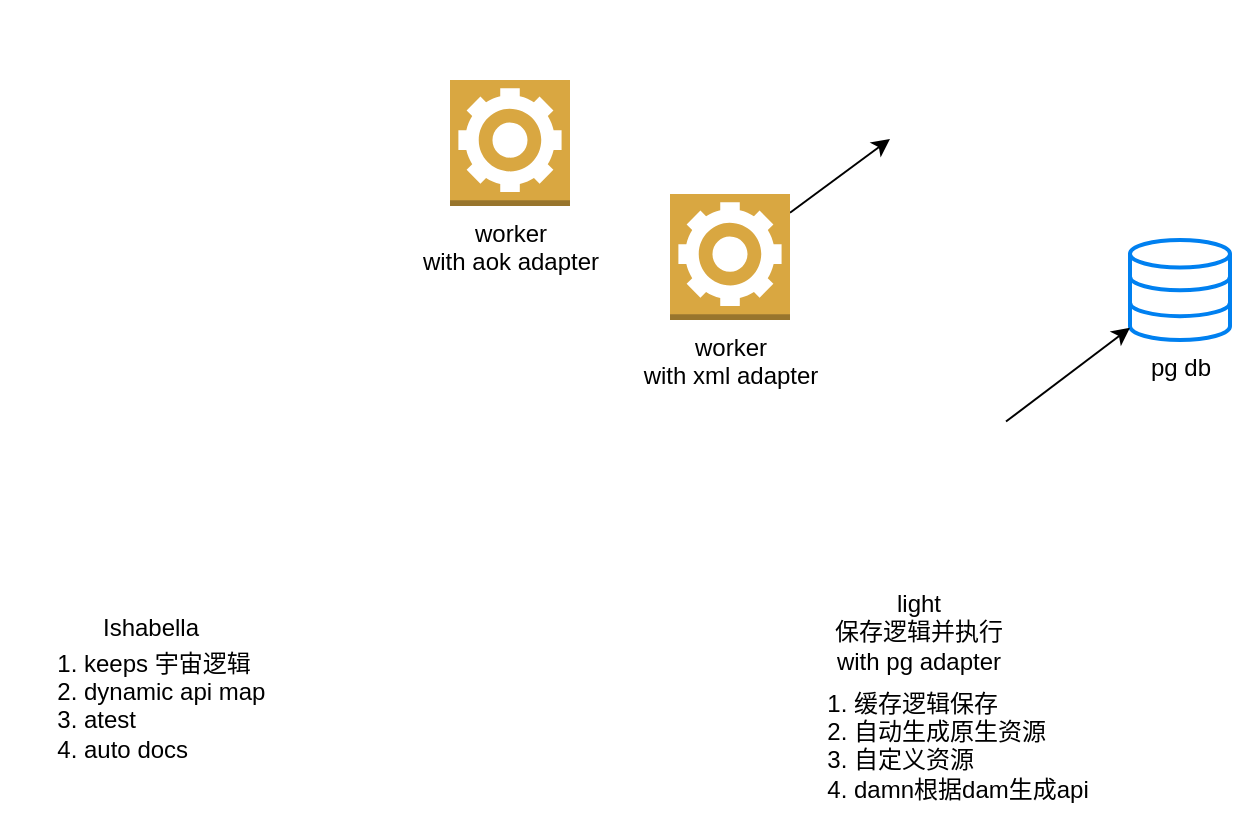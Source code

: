 <mxfile version="13.0.8" type="github">
  <diagram id="olEfHgHoq6vMF3QwvCJK" name="Page-1">
    <mxGraphModel dx="1035" dy="594" grid="1" gridSize="10" guides="1" tooltips="1" connect="1" arrows="1" fold="1" page="1" pageScale="1" pageWidth="827" pageHeight="1169" math="0" shadow="0">
      <root>
        <mxCell id="0" />
        <mxCell id="1" parent="0" />
        <mxCell id="abh23JCYuXSpns3Umrt5-1" value="Ishabella" style="shape=image;html=1;verticalAlign=top;verticalLabelPosition=bottom;labelBackgroundColor=#ffffff;imageAspect=0;aspect=fixed;image=https://cdn0.iconfinder.com/data/icons/streamline-emoji-1/48/199-princess-2-128.png" parent="1" vertex="1">
          <mxGeometry x="100" y="210" width="100" height="100" as="geometry" />
        </mxCell>
        <mxCell id="abh23JCYuXSpns3Umrt5-6" style="rounded=0;orthogonalLoop=1;jettySize=auto;html=1;" parent="1" source="abh23JCYuXSpns3Umrt5-3" target="abh23JCYuXSpns3Umrt5-5" edge="1">
          <mxGeometry relative="1" as="geometry" />
        </mxCell>
        <mxCell id="abh23JCYuXSpns3Umrt5-3" value="worker&lt;br&gt;with xml adapter" style="outlineConnect=0;dashed=0;verticalLabelPosition=bottom;verticalAlign=top;align=center;html=1;shape=mxgraph.aws3.worker;fillColor=#D9A741;gradientColor=none;" parent="1" vertex="1">
          <mxGeometry x="410" y="107" width="60" height="63" as="geometry" />
        </mxCell>
        <mxCell id="abh23JCYuXSpns3Umrt5-4" value="worker&lt;br&gt;with aok adapter" style="outlineConnect=0;dashed=0;verticalLabelPosition=bottom;verticalAlign=top;align=center;html=1;shape=mxgraph.aws3.worker;fillColor=#D9A741;gradientColor=none;" parent="1" vertex="1">
          <mxGeometry x="300" y="50" width="60" height="63" as="geometry" />
        </mxCell>
        <mxCell id="abh23JCYuXSpns3Umrt5-5" value="" style="shape=image;html=1;verticalAlign=top;verticalLabelPosition=bottom;labelBackgroundColor=#ffffff;imageAspect=0;aspect=fixed;image=https://cdn1.iconfinder.com/data/icons/hawcons/32/699748-icon-102-document-file-xml-128.png" parent="1" vertex="1">
          <mxGeometry x="520" y="10" width="80" height="80" as="geometry" />
        </mxCell>
        <mxCell id="abh23JCYuXSpns3Umrt5-8" value="pg db" style="html=1;verticalLabelPosition=bottom;align=center;labelBackgroundColor=#ffffff;verticalAlign=top;strokeWidth=2;strokeColor=#0080F0;shadow=0;dashed=0;shape=mxgraph.ios7.icons.data;" parent="1" vertex="1">
          <mxGeometry x="640" y="130" width="50" height="50" as="geometry" />
        </mxCell>
        <mxCell id="abh23JCYuXSpns3Umrt5-41" value="&lt;ol&gt;&lt;li&gt;keeps 宇宙逻辑&lt;/li&gt;&lt;li&gt;dynamic api map&lt;/li&gt;&lt;li&gt;atest&lt;/li&gt;&lt;li&gt;auto docs&lt;/li&gt;&lt;/ol&gt;" style="text;strokeColor=none;fillColor=none;html=1;whiteSpace=wrap;verticalAlign=middle;overflow=hidden;" parent="1" vertex="1">
          <mxGeometry x="75" y="320" width="150" height="80" as="geometry" />
        </mxCell>
        <mxCell id="HJWpqphvRxlC9iqjg1It-2" style="rounded=0;orthogonalLoop=1;jettySize=auto;html=1;" edge="1" parent="1" source="HJWpqphvRxlC9iqjg1It-1" target="abh23JCYuXSpns3Umrt5-8">
          <mxGeometry relative="1" as="geometry" />
        </mxCell>
        <mxCell id="HJWpqphvRxlC9iqjg1It-1" value="light&lt;br&gt;保存逻辑并执行&lt;br&gt;with pg adapter" style="shape=image;html=1;verticalAlign=top;verticalLabelPosition=bottom;labelBackgroundColor=#ffffff;imageAspect=0;aspect=fixed;image=https://cdn3.iconfinder.com/data/icons/fantasy-and-role-play-game-adventure-quest/512/Knight-128.png" vertex="1" parent="1">
          <mxGeometry x="490" y="210" width="88" height="88" as="geometry" />
        </mxCell>
        <mxCell id="HJWpqphvRxlC9iqjg1It-3" value="&lt;ol&gt;&lt;li&gt;缓存逻辑保存&lt;/li&gt;&lt;li&gt;自动生成原生资源&lt;/li&gt;&lt;li&gt;自定义资源&lt;/li&gt;&lt;li&gt;damn根据dam生成api&lt;/li&gt;&lt;/ol&gt;" style="text;strokeColor=none;fillColor=none;html=1;whiteSpace=wrap;verticalAlign=middle;overflow=hidden;" vertex="1" parent="1">
          <mxGeometry x="460" y="340" width="225" height="80" as="geometry" />
        </mxCell>
      </root>
    </mxGraphModel>
  </diagram>
</mxfile>
